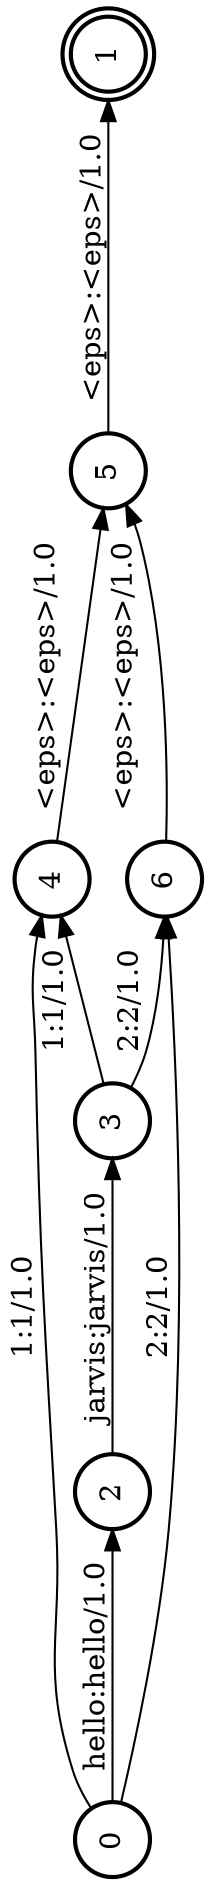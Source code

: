 digraph FST { 
rankdir = LR; 
size = "85,110"; 
label = ""; 
center = 1; 
orientation = Landscape; 
ranksep = "0.4"; 
nodesep = "0.25"; 
0 [label="0", shape = circle, style = bold, fontsize = 14];
1 [label="1", shape = doublecircle, style = bold, fontsize = 14];
2 [label="2", shape = circle, style = bold, fontsize = 14];
3 [label="3", shape = circle, style = bold, fontsize = 14];
4 [label="4", shape = circle, style = bold, fontsize = 14];
5 [label="5", shape = circle, style = bold, fontsize = 14];
6 [label="6", shape = circle, style = bold, fontsize = 14];
	5 -> 1 [label="<eps>:<eps>/1.0", fontsize = 14];
	0 -> 2 [label="hello:hello/1.0", fontsize = 14];
	2 -> 3 [label="jarvis:jarvis/1.0", fontsize = 14];
	0 -> 4 [label="1:1/1.0", fontsize = 14];
	3 -> 4 [label="1:1/1.0", fontsize = 14];
	4 -> 5 [label="<eps>:<eps>/1.0", fontsize = 14];
	6 -> 5 [label="<eps>:<eps>/1.0", fontsize = 14];
	0 -> 6 [label="2:2/1.0", fontsize = 14];
	3 -> 6 [label="2:2/1.0", fontsize = 14];
}

